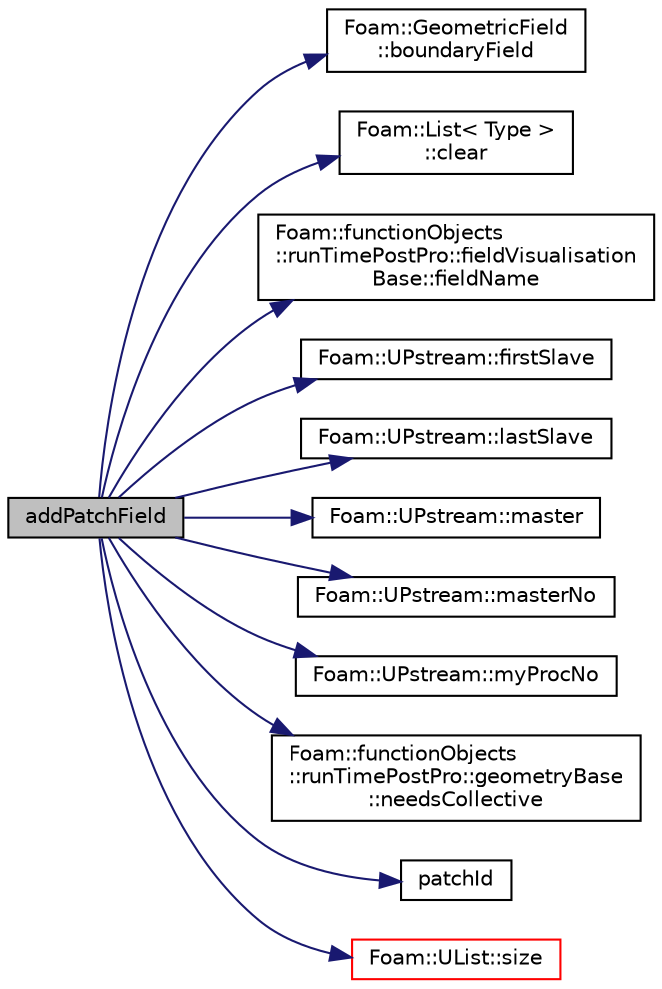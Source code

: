 digraph "addPatchField"
{
  bgcolor="transparent";
  edge [fontname="Helvetica",fontsize="10",labelfontname="Helvetica",labelfontsize="10"];
  node [fontname="Helvetica",fontsize="10",shape=record];
  rankdir="LR";
  Node1 [label="addPatchField",height=0.2,width=0.4,color="black", fillcolor="grey75", style="filled" fontcolor="black"];
  Node1 -> Node2 [color="midnightblue",fontsize="10",style="solid",fontname="Helvetica"];
  Node2 [label="Foam::GeometricField\l::boundaryField",height=0.2,width=0.4,color="black",URL="$classFoam_1_1GeometricField.html#a6987ef31fb532d0fc43c84eca14fe558",tooltip="Return const-reference to the boundary field. "];
  Node1 -> Node3 [color="midnightblue",fontsize="10",style="solid",fontname="Helvetica"];
  Node3 [label="Foam::List\< Type \>\l::clear",height=0.2,width=0.4,color="black",URL="$classFoam_1_1List.html#ac8bb3912a3ce86b15842e79d0b421204",tooltip="Clear the list, i.e. set size to zero. "];
  Node1 -> Node4 [color="midnightblue",fontsize="10",style="solid",fontname="Helvetica"];
  Node4 [label="Foam::functionObjects\l::runTimePostPro::fieldVisualisation\lBase::fieldName",height=0.2,width=0.4,color="black",URL="$classFoam_1_1functionObjects_1_1runTimePostPro_1_1fieldVisualisationBase.html#a640df1149048f7e9b2482d44db62c0f0",tooltip="Return the field name. "];
  Node1 -> Node5 [color="midnightblue",fontsize="10",style="solid",fontname="Helvetica"];
  Node5 [label="Foam::UPstream::firstSlave",height=0.2,width=0.4,color="black",URL="$classFoam_1_1UPstream.html#a83b2c4a5864f50eca8034b84f90e4874",tooltip="Process index of first slave. "];
  Node1 -> Node6 [color="midnightblue",fontsize="10",style="solid",fontname="Helvetica"];
  Node6 [label="Foam::UPstream::lastSlave",height=0.2,width=0.4,color="black",URL="$classFoam_1_1UPstream.html#a6ba6de79b96f3b7f2d987b2b657f47e1",tooltip="Process index of last slave. "];
  Node1 -> Node7 [color="midnightblue",fontsize="10",style="solid",fontname="Helvetica"];
  Node7 [label="Foam::UPstream::master",height=0.2,width=0.4,color="black",URL="$classFoam_1_1UPstream.html#a36af549940a0aae3733774649594489f",tooltip="Am I the master process. "];
  Node1 -> Node8 [color="midnightblue",fontsize="10",style="solid",fontname="Helvetica"];
  Node8 [label="Foam::UPstream::masterNo",height=0.2,width=0.4,color="black",URL="$classFoam_1_1UPstream.html#a40c4d875df4ff7c32f30f6f596b0f4f8",tooltip="Process index of the master. "];
  Node1 -> Node9 [color="midnightblue",fontsize="10",style="solid",fontname="Helvetica"];
  Node9 [label="Foam::UPstream::myProcNo",height=0.2,width=0.4,color="black",URL="$classFoam_1_1UPstream.html#afc74d89573de32a3032c916f8cdd1733",tooltip="Number of this process (starting from masterNo() = 0) "];
  Node1 -> Node10 [color="midnightblue",fontsize="10",style="solid",fontname="Helvetica"];
  Node10 [label="Foam::functionObjects\l::runTimePostPro::geometryBase\l::needsCollective",height=0.2,width=0.4,color="black",URL="$classFoam_1_1functionObjects_1_1runTimePostPro_1_1geometryBase.html#a293e3c7335ccb32a011ff4fe2f0151f1",tooltip="May need to gather geometry parts to render on single-processor. "];
  Node1 -> Node11 [color="midnightblue",fontsize="10",style="solid",fontname="Helvetica"];
  Node11 [label="patchId",height=0.2,width=0.4,color="black",URL="$interrogateWallPatches_8H.html#a331bf146c76d695e9b2b9d4e7e1ebd2c"];
  Node1 -> Node12 [color="midnightblue",fontsize="10",style="solid",fontname="Helvetica"];
  Node12 [label="Foam::UList::size",height=0.2,width=0.4,color="red",URL="$classFoam_1_1UList.html#afee03bfededf699921815b2bf3c41e35",tooltip="Override size to be inconsistent with allocated storage. "];
}
